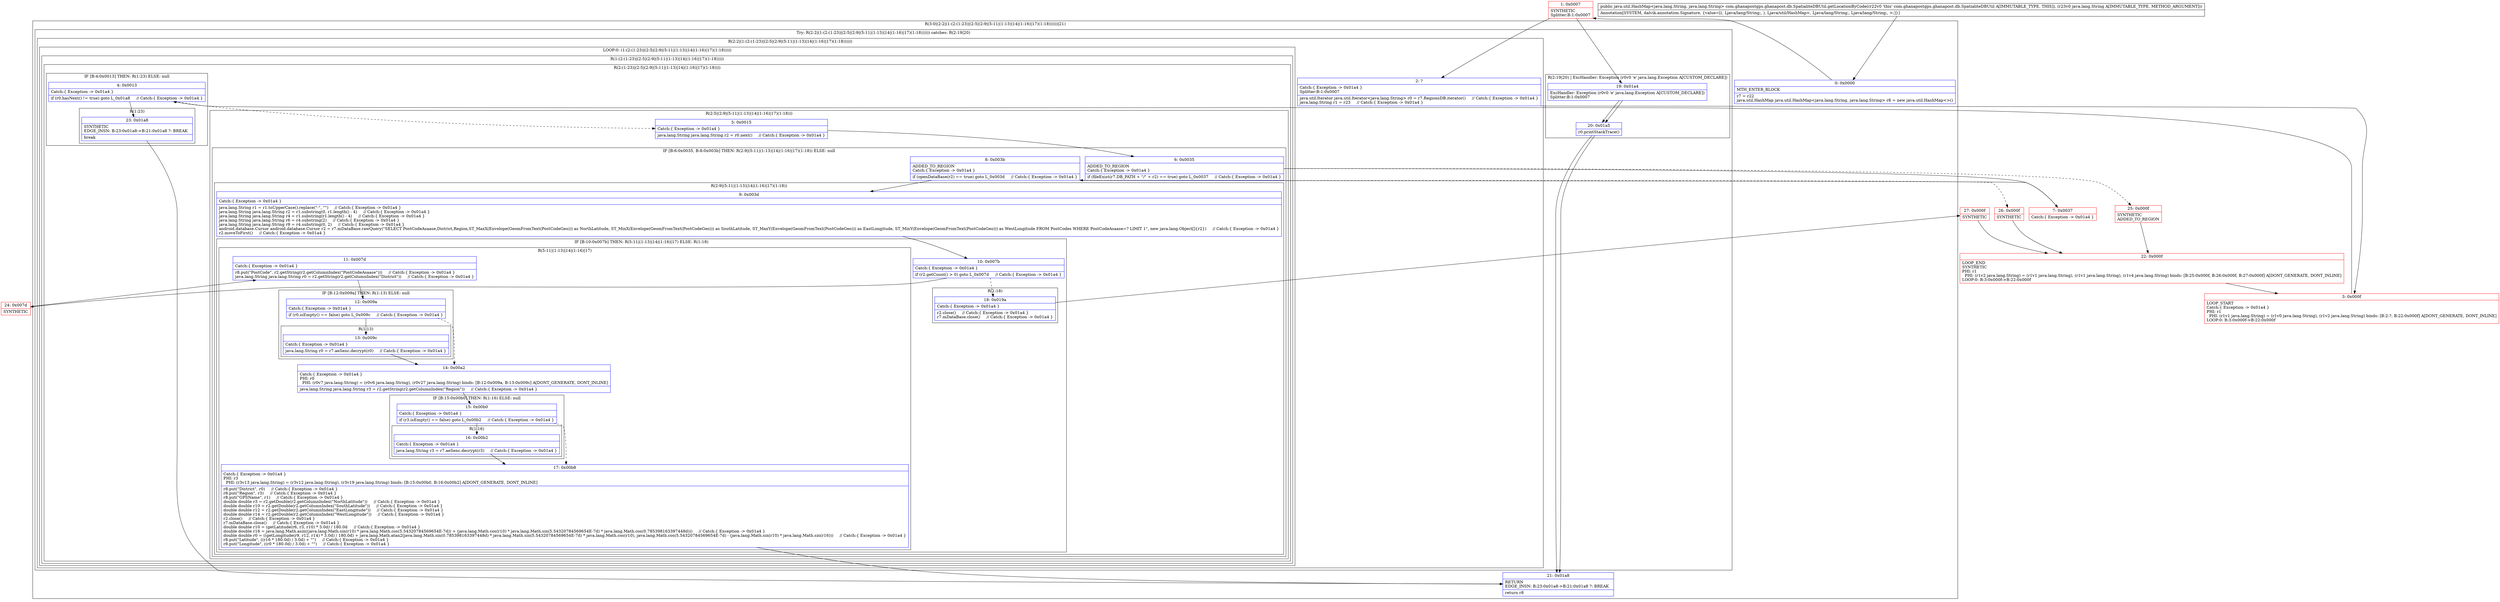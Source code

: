 digraph "CFG forcom.ghanapostgps.ghanapost.db.SpatialiteDBUtil.getLocationByCode(Ljava\/lang\/String;)Ljava\/util\/HashMap;" {
subgraph cluster_Region_216567833 {
label = "R(3:0|(2:2|(1:(2:(1:23)|(2:5|(2:9|(5:11|(1:13)|14|(1:16)|17)(1:18))))))|21)";
node [shape=record,color=blue];
Node_0 [shape=record,label="{0\:\ 0x0000|MTH_ENTER_BLOCK\l|r7 = r22\ljava.util.HashMap java.util.HashMap\<java.lang.String, java.lang.String\> r8 = new java.util.HashMap\<\>()\l}"];
subgraph cluster_TryCatchRegion_95222288 {
label = "Try: R(2:2|(1:(2:(1:23)|(2:5|(2:9|(5:11|(1:13)|14|(1:16)|17)(1:18)))))) catches: R(2:19|20)";
node [shape=record,color=blue];
subgraph cluster_Region_1131293460 {
label = "R(2:2|(1:(2:(1:23)|(2:5|(2:9|(5:11|(1:13)|14|(1:16)|17)(1:18))))))";
node [shape=record,color=blue];
Node_2 [shape=record,label="{2\:\ ?|Catch:\{ Exception \-\> 0x01a4 \}\lSplitter:B:1:0x0007\l|java.util.Iterator java.util.Iterator\<java.lang.String\> r0 = r7.RegionsDB.iterator()     \/\/ Catch:\{ Exception \-\> 0x01a4 \}\ljava.lang.String r1 = r23     \/\/ Catch:\{ Exception \-\> 0x01a4 \}\l}"];
subgraph cluster_LoopRegion_1922692701 {
label = "LOOP:0: (1:(2:(1:23)|(2:5|(2:9|(5:11|(1:13)|14|(1:16)|17)(1:18)))))";
node [shape=record,color=blue];
subgraph cluster_Region_616849132 {
label = "R(1:(2:(1:23)|(2:5|(2:9|(5:11|(1:13)|14|(1:16)|17)(1:18)))))";
node [shape=record,color=blue];
subgraph cluster_Region_1225874055 {
label = "R(2:(1:23)|(2:5|(2:9|(5:11|(1:13)|14|(1:16)|17)(1:18))))";
node [shape=record,color=blue];
subgraph cluster_IfRegion_94032959 {
label = "IF [B:4:0x0013] THEN: R(1:23) ELSE: null";
node [shape=record,color=blue];
Node_4 [shape=record,label="{4\:\ 0x0013|Catch:\{ Exception \-\> 0x01a4 \}\l|if (r0.hasNext() != true) goto L_0x01a8     \/\/ Catch:\{ Exception \-\> 0x01a4 \}\l}"];
subgraph cluster_Region_730809807 {
label = "R(1:23)";
node [shape=record,color=blue];
Node_23 [shape=record,label="{23\:\ 0x01a8|SYNTHETIC\lEDGE_INSN: B:23:0x01a8\-\>B:21:0x01a8 ?: BREAK  \l|break\l}"];
}
}
subgraph cluster_Region_1295705293 {
label = "R(2:5|(2:9|(5:11|(1:13)|14|(1:16)|17)(1:18)))";
node [shape=record,color=blue];
Node_5 [shape=record,label="{5\:\ 0x0015|Catch:\{ Exception \-\> 0x01a4 \}\l|java.lang.String java.lang.String r2 = r0.next()     \/\/ Catch:\{ Exception \-\> 0x01a4 \}\l}"];
subgraph cluster_IfRegion_61737854 {
label = "IF [B:6:0x0035, B:8:0x003b] THEN: R(2:9|(5:11|(1:13)|14|(1:16)|17)(1:18)) ELSE: null";
node [shape=record,color=blue];
Node_6 [shape=record,label="{6\:\ 0x0035|ADDED_TO_REGION\lCatch:\{ Exception \-\> 0x01a4 \}\l|if (fileExist(r7.DB_PATH + \"\/\" + r2) == true) goto L_0x0037     \/\/ Catch:\{ Exception \-\> 0x01a4 \}\l}"];
Node_8 [shape=record,label="{8\:\ 0x003b|ADDED_TO_REGION\lCatch:\{ Exception \-\> 0x01a4 \}\l|if (openDataBase(r2) == true) goto L_0x003d     \/\/ Catch:\{ Exception \-\> 0x01a4 \}\l}"];
subgraph cluster_Region_833269972 {
label = "R(2:9|(5:11|(1:13)|14|(1:16)|17)(1:18))";
node [shape=record,color=blue];
Node_9 [shape=record,label="{9\:\ 0x003d|Catch:\{ Exception \-\> 0x01a4 \}\l|java.lang.String r1 = r1.toUpperCase().replace(\"\-\", \"\")     \/\/ Catch:\{ Exception \-\> 0x01a4 \}\ljava.lang.String java.lang.String r2 = r1.substring(0, r1.length() \- 4)     \/\/ Catch:\{ Exception \-\> 0x01a4 \}\ljava.lang.String java.lang.String r4 = r1.substring(r1.length() \- 4)     \/\/ Catch:\{ Exception \-\> 0x01a4 \}\ljava.lang.String java.lang.String r6 = r4.substring(2)     \/\/ Catch:\{ Exception \-\> 0x01a4 \}\ljava.lang.String java.lang.String r9 = r4.substring(0, 2)     \/\/ Catch:\{ Exception \-\> 0x01a4 \}\landroid.database.Cursor android.database.Cursor r2 = r7.mDataBase.rawQuery(\"SELECT PostCodeAsaase,District,Region,ST_MaxX(Envelope(GeomFromText(PostCodeGeo))) as NorthLatitude, ST_MinX(Envelope(GeomFromText(PostCodeGeo))) as SouthLatitude, ST_MaxY(Envelope(GeomFromText(PostCodeGeo))) as EastLongitude, ST_MinY(Envelope(GeomFromText(PostCodeGeo))) as WestLongitude FROM PostCodes WHERE PostCodeAsaase=? LIMIT 1\", new java.lang.Object[]\{r2\})     \/\/ Catch:\{ Exception \-\> 0x01a4 \}\lr2.moveToFirst()     \/\/ Catch:\{ Exception \-\> 0x01a4 \}\l}"];
subgraph cluster_IfRegion_1346771992 {
label = "IF [B:10:0x007b] THEN: R(5:11|(1:13)|14|(1:16)|17) ELSE: R(1:18)";
node [shape=record,color=blue];
Node_10 [shape=record,label="{10\:\ 0x007b|Catch:\{ Exception \-\> 0x01a4 \}\l|if (r2.getCount() \> 0) goto L_0x007d     \/\/ Catch:\{ Exception \-\> 0x01a4 \}\l}"];
subgraph cluster_Region_2057361823 {
label = "R(5:11|(1:13)|14|(1:16)|17)";
node [shape=record,color=blue];
Node_11 [shape=record,label="{11\:\ 0x007d|Catch:\{ Exception \-\> 0x01a4 \}\l|r8.put(\"PostCode\", r2.getString(r2.getColumnIndex(\"PostCodeAsaase\")))     \/\/ Catch:\{ Exception \-\> 0x01a4 \}\ljava.lang.String java.lang.String r0 = r2.getString(r2.getColumnIndex(\"District\"))     \/\/ Catch:\{ Exception \-\> 0x01a4 \}\l}"];
subgraph cluster_IfRegion_1569630361 {
label = "IF [B:12:0x009a] THEN: R(1:13) ELSE: null";
node [shape=record,color=blue];
Node_12 [shape=record,label="{12\:\ 0x009a|Catch:\{ Exception \-\> 0x01a4 \}\l|if (r0.isEmpty() == false) goto L_0x009c     \/\/ Catch:\{ Exception \-\> 0x01a4 \}\l}"];
subgraph cluster_Region_772322269 {
label = "R(1:13)";
node [shape=record,color=blue];
Node_13 [shape=record,label="{13\:\ 0x009c|Catch:\{ Exception \-\> 0x01a4 \}\l|java.lang.String r0 = r7.aeSenc.decrypt(r0)     \/\/ Catch:\{ Exception \-\> 0x01a4 \}\l}"];
}
}
Node_14 [shape=record,label="{14\:\ 0x00a2|Catch:\{ Exception \-\> 0x01a4 \}\lPHI: r0 \l  PHI: (r0v7 java.lang.String) = (r0v6 java.lang.String), (r0v27 java.lang.String) binds: [B:12:0x009a, B:13:0x009c] A[DONT_GENERATE, DONT_INLINE]\l|java.lang.String java.lang.String r3 = r2.getString(r2.getColumnIndex(\"Region\"))     \/\/ Catch:\{ Exception \-\> 0x01a4 \}\l}"];
subgraph cluster_IfRegion_1945379354 {
label = "IF [B:15:0x00b0] THEN: R(1:16) ELSE: null";
node [shape=record,color=blue];
Node_15 [shape=record,label="{15\:\ 0x00b0|Catch:\{ Exception \-\> 0x01a4 \}\l|if (r3.isEmpty() == false) goto L_0x00b2     \/\/ Catch:\{ Exception \-\> 0x01a4 \}\l}"];
subgraph cluster_Region_1036569068 {
label = "R(1:16)";
node [shape=record,color=blue];
Node_16 [shape=record,label="{16\:\ 0x00b2|Catch:\{ Exception \-\> 0x01a4 \}\l|java.lang.String r3 = r7.aeSenc.decrypt(r3)     \/\/ Catch:\{ Exception \-\> 0x01a4 \}\l}"];
}
}
Node_17 [shape=record,label="{17\:\ 0x00b8|Catch:\{ Exception \-\> 0x01a4 \}\lPHI: r3 \l  PHI: (r3v13 java.lang.String) = (r3v12 java.lang.String), (r3v19 java.lang.String) binds: [B:15:0x00b0, B:16:0x00b2] A[DONT_GENERATE, DONT_INLINE]\l|r8.put(\"District\", r0)     \/\/ Catch:\{ Exception \-\> 0x01a4 \}\lr8.put(\"Region\", r3)     \/\/ Catch:\{ Exception \-\> 0x01a4 \}\lr8.put(\"GPSName\", r1)     \/\/ Catch:\{ Exception \-\> 0x01a4 \}\ldouble double r3 = r2.getDouble(r2.getColumnIndex(\"NorthLatitude\"))     \/\/ Catch:\{ Exception \-\> 0x01a4 \}\ldouble double r10 = r2.getDouble(r2.getColumnIndex(\"SouthLatitude\"))     \/\/ Catch:\{ Exception \-\> 0x01a4 \}\ldouble double r12 = r2.getDouble(r2.getColumnIndex(\"EastLongitude\"))     \/\/ Catch:\{ Exception \-\> 0x01a4 \}\ldouble double r14 = r2.getDouble(r2.getColumnIndex(\"WestLongitude\"))     \/\/ Catch:\{ Exception \-\> 0x01a4 \}\lr2.close()     \/\/ Catch:\{ Exception \-\> 0x01a4 \}\lr7.mDataBase.close()     \/\/ Catch:\{ Exception \-\> 0x01a4 \}\ldouble double r10 = (getLatitude(r6, r3, r10) * 3.0d) \/ 180.0d     \/\/ Catch:\{ Exception \-\> 0x01a4 \}\ldouble double r16 = java.lang.Math.asin((java.lang.Math.sin(r10) * java.lang.Math.cos(5.54320784569654E\-7d)) + (java.lang.Math.cos(r10) * java.lang.Math.sin(5.54320784569654E\-7d) * java.lang.Math.cos(0.785398163397448d)))     \/\/ Catch:\{ Exception \-\> 0x01a4 \}\ldouble double r0 = ((getLongitude(r9, r12, r14) * 3.0d) \/ 180.0d) + java.lang.Math.atan2(java.lang.Math.sin(0.785398163397448d) * java.lang.Math.sin(5.54320784569654E\-7d) * java.lang.Math.cos(r10), java.lang.Math.cos(5.54320784569654E\-7d) \- (java.lang.Math.sin(r10) * java.lang.Math.sin(r16)))     \/\/ Catch:\{ Exception \-\> 0x01a4 \}\lr8.put(\"Latitude\", ((r16 * 180.0d) \/ 3.0d) + \"\")     \/\/ Catch:\{ Exception \-\> 0x01a4 \}\lr8.put(\"Longitude\", ((r0 * 180.0d) \/ 3.0d) + \"\")     \/\/ Catch:\{ Exception \-\> 0x01a4 \}\l}"];
}
subgraph cluster_Region_1245746769 {
label = "R(1:18)";
node [shape=record,color=blue];
Node_18 [shape=record,label="{18\:\ 0x019a|Catch:\{ Exception \-\> 0x01a4 \}\l|r2.close()     \/\/ Catch:\{ Exception \-\> 0x01a4 \}\lr7.mDataBase.close()     \/\/ Catch:\{ Exception \-\> 0x01a4 \}\l}"];
}
}
}
}
}
}
}
}
}
subgraph cluster_Region_370767357 {
label = "R(2:19|20) | ExcHandler: Exception (r0v0 'e' java.lang.Exception A[CUSTOM_DECLARE])\l";
node [shape=record,color=blue];
Node_19 [shape=record,label="{19\:\ 0x01a4|ExcHandler: Exception (r0v0 'e' java.lang.Exception A[CUSTOM_DECLARE])\lSplitter:B:1:0x0007\l}"];
Node_20 [shape=record,label="{20\:\ 0x01a5|r0.printStackTrace()\l}"];
}
}
Node_21 [shape=record,label="{21\:\ 0x01a8|RETURN\lEDGE_INSN: B:23:0x01a8\-\>B:21:0x01a8 ?: BREAK  \l|return r8\l}"];
}
subgraph cluster_Region_370767357 {
label = "R(2:19|20) | ExcHandler: Exception (r0v0 'e' java.lang.Exception A[CUSTOM_DECLARE])\l";
node [shape=record,color=blue];
Node_19 [shape=record,label="{19\:\ 0x01a4|ExcHandler: Exception (r0v0 'e' java.lang.Exception A[CUSTOM_DECLARE])\lSplitter:B:1:0x0007\l}"];
Node_20 [shape=record,label="{20\:\ 0x01a5|r0.printStackTrace()\l}"];
}
Node_1 [shape=record,color=red,label="{1\:\ 0x0007|SYNTHETIC\lSplitter:B:1:0x0007\l}"];
Node_3 [shape=record,color=red,label="{3\:\ 0x000f|LOOP_START\lCatch:\{ Exception \-\> 0x01a4 \}\lPHI: r1 \l  PHI: (r1v1 java.lang.String) = (r1v0 java.lang.String), (r1v2 java.lang.String) binds: [B:2:?, B:22:0x000f] A[DONT_GENERATE, DONT_INLINE]\lLOOP:0: B:3:0x000f\-\>B:22:0x000f\l}"];
Node_7 [shape=record,color=red,label="{7\:\ 0x0037|Catch:\{ Exception \-\> 0x01a4 \}\l}"];
Node_22 [shape=record,color=red,label="{22\:\ 0x000f|LOOP_END\lSYNTHETIC\lPHI: r1 \l  PHI: (r1v2 java.lang.String) = (r1v1 java.lang.String), (r1v1 java.lang.String), (r1v4 java.lang.String) binds: [B:25:0x000f, B:26:0x000f, B:27:0x000f] A[DONT_GENERATE, DONT_INLINE]\lLOOP:0: B:3:0x000f\-\>B:22:0x000f\l}"];
Node_24 [shape=record,color=red,label="{24\:\ 0x007d|SYNTHETIC\l}"];
Node_25 [shape=record,color=red,label="{25\:\ 0x000f|SYNTHETIC\lADDED_TO_REGION\l}"];
Node_26 [shape=record,color=red,label="{26\:\ 0x000f|SYNTHETIC\l}"];
Node_27 [shape=record,color=red,label="{27\:\ 0x000f|SYNTHETIC\l}"];
MethodNode[shape=record,label="{public java.util.HashMap\<java.lang.String, java.lang.String\> com.ghanapostgps.ghanapost.db.SpatialiteDBUtil.getLocationByCode((r22v0 'this' com.ghanapostgps.ghanapost.db.SpatialiteDBUtil A[IMMUTABLE_TYPE, THIS]), (r23v0 java.lang.String A[IMMUTABLE_TYPE, METHOD_ARGUMENT]))  | Annotation[SYSTEM, dalvik.annotation.Signature, \{value=[(, Ljava\/lang\/String;, ), Ljava\/util\/HashMap\<, Ljava\/lang\/String;, Ljava\/lang\/String;, \>;]\}]\l}"];
MethodNode -> Node_0;
Node_0 -> Node_1;
Node_2 -> Node_3;
Node_4 -> Node_5[style=dashed];
Node_4 -> Node_23;
Node_23 -> Node_21;
Node_5 -> Node_6;
Node_6 -> Node_7;
Node_6 -> Node_25[style=dashed];
Node_8 -> Node_9;
Node_8 -> Node_26[style=dashed];
Node_9 -> Node_10;
Node_10 -> Node_18[style=dashed];
Node_10 -> Node_24;
Node_11 -> Node_12;
Node_12 -> Node_13;
Node_12 -> Node_14[style=dashed];
Node_13 -> Node_14;
Node_14 -> Node_15;
Node_15 -> Node_16;
Node_15 -> Node_17[style=dashed];
Node_16 -> Node_17;
Node_17 -> Node_21;
Node_18 -> Node_27;
Node_19 -> Node_20;
Node_20 -> Node_21;
Node_19 -> Node_20;
Node_20 -> Node_21;
Node_1 -> Node_2;
Node_1 -> Node_19;
Node_3 -> Node_4;
Node_7 -> Node_8;
Node_22 -> Node_3;
Node_24 -> Node_11;
Node_25 -> Node_22;
Node_26 -> Node_22;
Node_27 -> Node_22;
}

